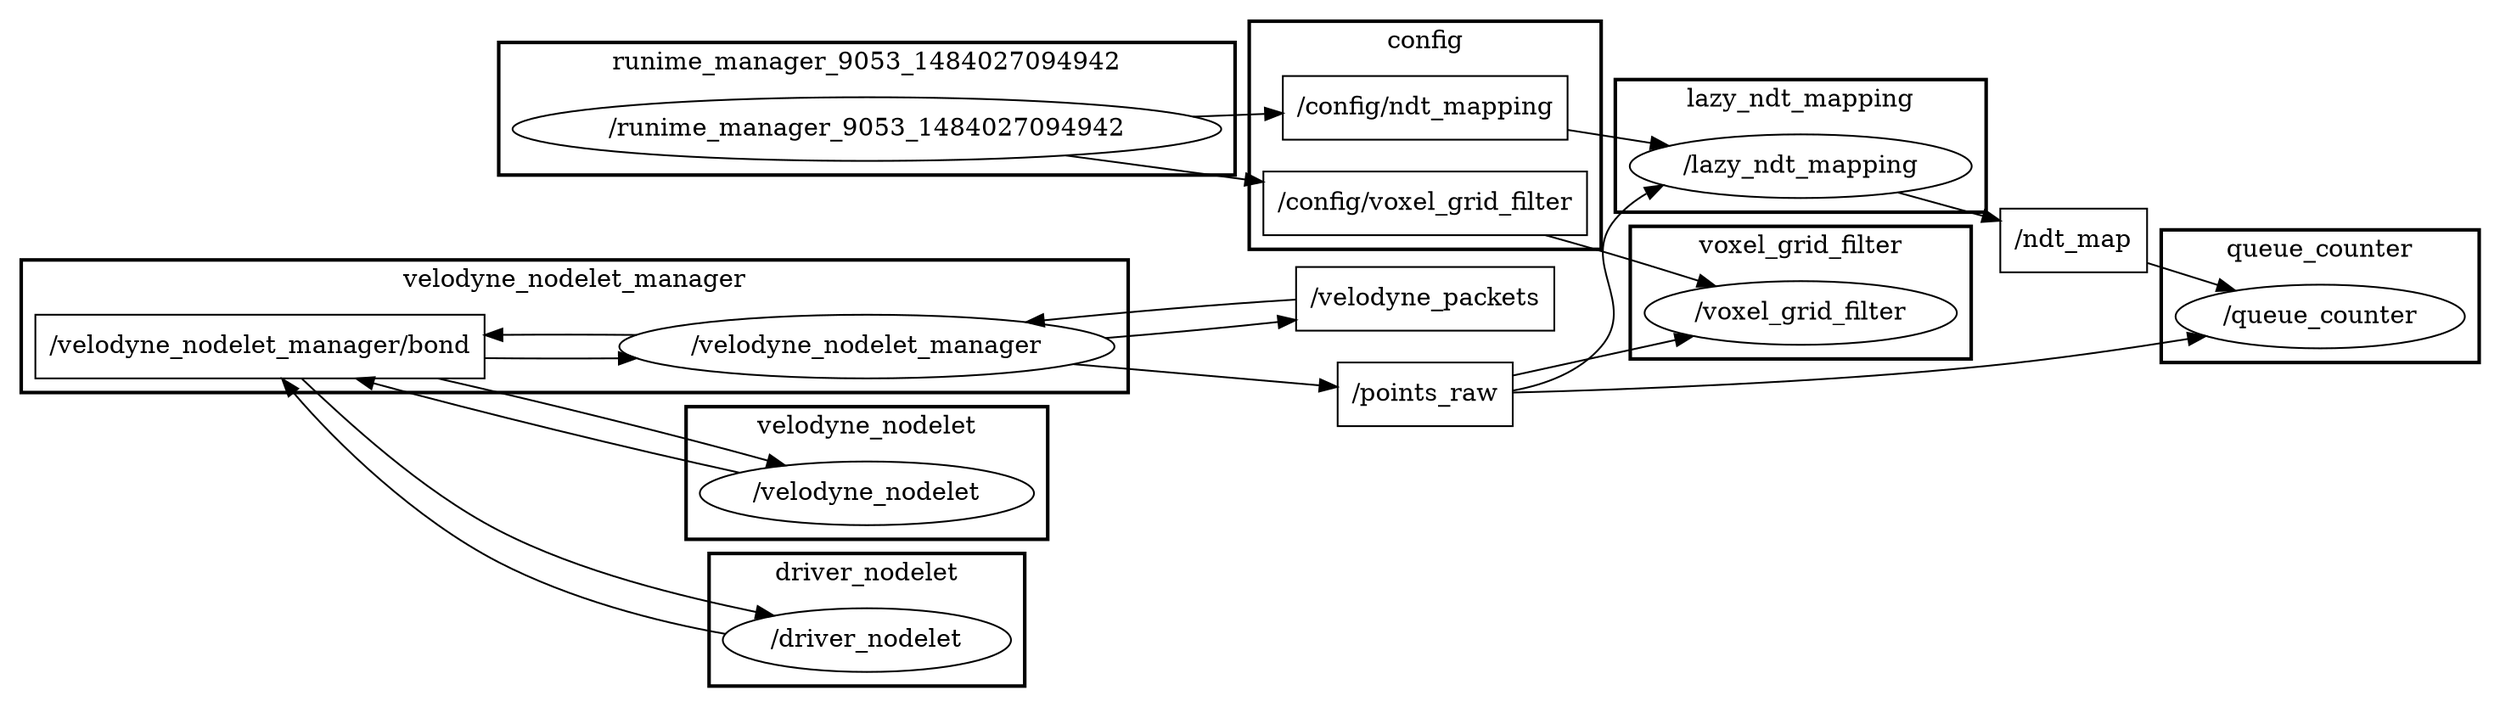 digraph graphname {
	graph [bb="0,0,1154,347",
		compound=True,
		rank=same,
		rankdir=LR,
		ranksep=0.2
	];
	node [label="\N"];
	subgraph cluster_config {
		graph [bb="566,120,732,249",
			compound=True,
			label=config,
			lheight=0.21,
			lp="649,237.5",
			lwidth=0.49,
			rank=same,
			rankdir=LR,
			ranksep=0.2,
			style=bold
		];
		t__config_voxel_grid_filter		 [URL=topic_3A_config_voxel_grid_filter,
			height=0.5,
			label="/config/voxel_grid_filter",
			pos="649,200",
			shape=box,
			width=2.0833];
		t__config_ndt_mapping		 [URL=topic_3A_config_ndt_mapping,
			height=0.5,
			label="/config/ndt_mapping",
			pos="649,146",
			shape=box,
			width=1.8194];
	}
	subgraph cluster_velodyne_nodelet_manager {
		graph [bb="8,257,511,332",
			compound=True,
			label=velodyne_nodelet_manager,
			lheight=0.21,
			lp="259.5,320.5",
			lwidth=2.10,
			rank=same,
			rankdir=LR,
			ranksep=0.2,
			style=bold
		];
		t__velodyne_nodelet_manager_bond		 [URL=topic_3A_velodyne_nodelet_manager_bond,
			height=0.5,
			label="/velodyne_nodelet_manager/bond",
			pos="117,283",
			shape=box,
			width=2.7917];
		n__velodyne_nodelet_manager		 [URL=_velodyne_nodelet_manager,
			height=0.5,
			label="/velodyne_nodelet_manager",
			pos="392,283",
			shape=ellipse,
			width=3.0692];
		t__velodyne_nodelet_manager_bond -> n__velodyne_nodelet_manager		 [penwidth=1,
			pos="e,288.8,276.44 217.72,276.47 237.52,276.23 258.45,276.18 278.64,276.34"];
		n__velodyne_nodelet_manager -> t__velodyne_nodelet_manager_bond		 [penwidth=1,
			pos="e,217.72,289.53 288.8,289.56 268.91,289.79 247.97,289.81 227.84,289.63"];
	}
	subgraph cluster_velodyne_nodelet {
		graph [bb="308,91,476,166",
			compound=True,
			label=velodyne_nodelet,
			lheight=0.21,
			lp="392,154.5",
			lwidth=1.35,
			rank=same,
			rankdir=LR,
			ranksep=0.2,
			style=bold
		];
		n__velodyne_nodelet		 [URL=_velodyne_nodelet,
			height=0.5,
			label="/velodyne_nodelet",
			pos="392,117",
			shape=ellipse,
			width=2.0943];
	}
	subgraph cluster_voxel_grid_filter {
		graph [bb="747,236,909,311",
			compound=True,
			label=voxel_grid_filter,
			lheight=0.21,
			lp="828,299.5",
			lwidth=1.28,
			rank=same,
			rankdir=LR,
			ranksep=0.2,
			style=bold
		];
		n__voxel_grid_filter		 [URL=_voxel_grid_filter,
			height=0.5,
			label="/voxel_grid_filter",
			pos="828,262",
			shape=ellipse,
			width=2.022];
	}
	subgraph cluster_driver_nodelet {
		graph [bb="319,8,465,83",
			compound=True,
			label=driver_nodelet,
			lheight=0.21,
			lp="392,71.5",
			lwidth=1.10,
			rank=same,
			rankdir=LR,
			ranksep=0.2,
			style=bold
		];
		n__driver_nodelet		 [URL=_driver_nodelet,
			height=0.5,
			label="/driver_nodelet",
			pos="392,34",
			shape=ellipse,
			width=1.7873];
	}
	subgraph cluster_runime_manager_9053_1484027094942 {
		graph [bb="226,174,558,249",
			compound=True,
			label=runime_manager_9053_1484027094942,
			lheight=0.21,
			lp="392,237.5",
			lwidth=3.08,
			rank=same,
			rankdir=LR,
			ranksep=0.2,
			style=bold
		];
		n__runime_manager_9053_1484027094942		 [URL=_runime_manager_9053_1484027094942,
			height=0.5,
			label="/runime_manager_9053_1484027094942",
			pos="392,200",
			shape=ellipse,
			width=4.3691];
	}
	subgraph cluster_queue_counter {
		graph [bb="1000,231,1146,306",
			compound=True,
			label=queue_counter,
			lheight=0.21,
			lp="1073,294.5",
			lwidth=1.11,
			rank=same,
			rankdir=LR,
			ranksep=0.2,
			style=bold
		];
		n__queue_counter		 [URL=_queue_counter,
			height=0.5,
			label="/queue_counter",
			pos="1073,257",
			shape=ellipse,
			width=1.8054];
	}
	subgraph cluster_lazy_ndt_mapping {
		graph [bb="740,153,916,228",
			compound=True,
			label=lazy_ndt_mapping,
			lheight=0.21,
			lp="828,216.5",
			lwidth=1.42,
			rank=same,
			rankdir=LR,
			ranksep=0.2,
			style=bold
		];
		n__lazy_ndt_mapping		 [URL=_lazy_ndt_mapping,
			height=0.5,
			label="/lazy_ndt_mapping",
			pos="828,179",
			shape=ellipse,
			width=2.2026];
	}
	t__velodyne_packets	 [URL=topic_3A_velodyne_packets,
		height=0.5,
		label="/velodyne_packets",
		pos="649,275",
		shape=box,
		width=1.625];
	t__velodyne_packets -> n__velodyne_nodelet_manager	 [penwidth=1,
		pos="e,500.77,286.3 590.26,282.57 566.68,284.06 538.49,285.27 510.9,286.03"];
	t__config_voxel_grid_filter -> n__voxel_grid_filter	 [penwidth=1,
		pos="e,784.49,247.43 700.43,218.02 713.32,222.61 727.17,227.51 740,232 751.31,235.96 763.46,240.18 774.99,244.16"];
	t__config_ndt_mapping -> n__lazy_ndt_mapping	 [penwidth=1,
		pos="e,766.06,167.64 714.65,158.05 728.16,160.57 742.47,163.24 756.19,165.8"];
	t__ndt_map	 [URL=topic_3A_ndt_map,
		height=0.5,
		label="/ndt_map",
		pos="958,231",
		shape=box,
		width=0.94444];
	t__ndt_map -> n__queue_counter	 [penwidth=1,
		pos="e,1022.2,245.54 992.29,238.66 998.59,240.11 1005.4,241.67 1012.2,243.24"];
	t__velodyne_nodelet_manager_bond -> n__velodyne_nodelet	 [penwidth=1,
		pos="e,348.53,131.79 135.92,264.64 155.39,241.38 188.74,202.33 226,179 260.58,157.35 304.83,143.76 338.8,134.44"];
	t__velodyne_nodelet_manager_bond -> n__driver_nodelet	 [penwidth=1,
		pos="e,345.67,46.565 124.67,264.72 137.47,227.27 169.32,142.68 226,96 257.18,70.321 301.03,56.999 335.69,48.838"];
	n__velodyne_nodelet_manager -> t__velodyne_packets	 [penwidth=1,
		pos="e,590.3,271.05 486.14,273.55 517.19,272.16 551.17,271.26 579.95,271.08"];
	t__points_raw	 [URL=topic_3A_points_raw,
		height=0.5,
		label="/points_raw",
		pos="649,329",
		shape=box,
		width=1.1111];
	n__velodyne_nodelet_manager -> t__points_raw	 [penwidth=1,
		pos="e,608.73,321.92 466.76,296.31 509.11,303.95 561.14,313.33 598.58,320.08"];
	t__points_raw -> n__voxel_grid_filter	 [penwidth=1,
		pos="e,791.63,277.69 689.02,316.86 702.69,312.42 718.1,307.2 732,302 748.52,295.82 766.39,288.47 782.14,281.76"];
	t__points_raw -> n__queue_counter	 [penwidth=1,
		pos="e,1039.4,272.45 689.24,330.61 741.55,331.93 836.75,331.42 916,315 956,306.71 999.4,289.89 1030.2,276.49"];
	t__points_raw -> n__lazy_ndt_mapping	 [penwidth=1,
		pos="e,785.96,194.37 689.01,325.24 704.69,321.69 721.5,314.9 732,302 751.77,277.72 723.14,258.38 740,232 748.91,218.05 762.94,207.22 777.14,199.09"];
	n__velodyne_nodelet -> t__velodyne_nodelet_manager_bond	 [penwidth=1,
		pos="e,126.86,264.9 320.63,123.12 290.03,130.63 254.69,143.04 226,161 186.36,185.82 151.14,228.44 132.36,256.39"];
	n__driver_nodelet -> t__velodyne_nodelet_manager_bond	 [penwidth=1,
		pos="e,121.76,264.71 327.6,34.846 294.41,41.105 254.8,54.281 226,78 168.95,124.99 137.05,210.39 124.42,254.85"];
	n__runime_manager_9053_1484027094942 -> t__config_voxel_grid_filter	 [penwidth=1,
		pos="e,573.78,200 549.41,200 554.24,200 559.01,200 563.69,200"];
	n__runime_manager_9053_1484027094942 -> t__config_ndt_mapping	 [penwidth=1,
		pos="e,583.26,163.93 481.89,185.2 506.62,180.71 533.42,175.5 558,170 563,168.88 568.14,167.67 573.31,166.41"];
	n__lazy_ndt_mapping -> t__ndt_map	 [penwidth=1,
		pos="e,924,217.59 867.75,194.74 882.48,200.73 899.33,207.57 914.4,213.69"];
}
